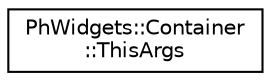 digraph "Graphical Class Hierarchy"
{
  edge [fontname="Helvetica",fontsize="10",labelfontname="Helvetica",labelfontsize="10"];
  node [fontname="Helvetica",fontsize="10",shape=record];
  rankdir="LR";
  Node0 [label="PhWidgets::Container\l::ThisArgs",height=0.2,width=0.4,color="black", fillcolor="white", style="filled",URL="$struct_ph_widgets_1_1_container_1_1_this_args.html"];
}
